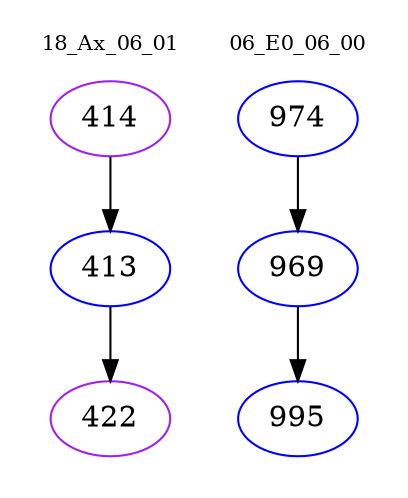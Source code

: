 digraph{
subgraph cluster_0 {
color = white
label = "18_Ax_06_01";
fontsize=10;
T0_414 [label="414", color="purple"]
T0_414 -> T0_413 [color="black"]
T0_413 [label="413", color="blue"]
T0_413 -> T0_422 [color="black"]
T0_422 [label="422", color="purple"]
}
subgraph cluster_1 {
color = white
label = "06_E0_06_00";
fontsize=10;
T1_974 [label="974", color="blue"]
T1_974 -> T1_969 [color="black"]
T1_969 [label="969", color="blue"]
T1_969 -> T1_995 [color="black"]
T1_995 [label="995", color="blue"]
}
}
